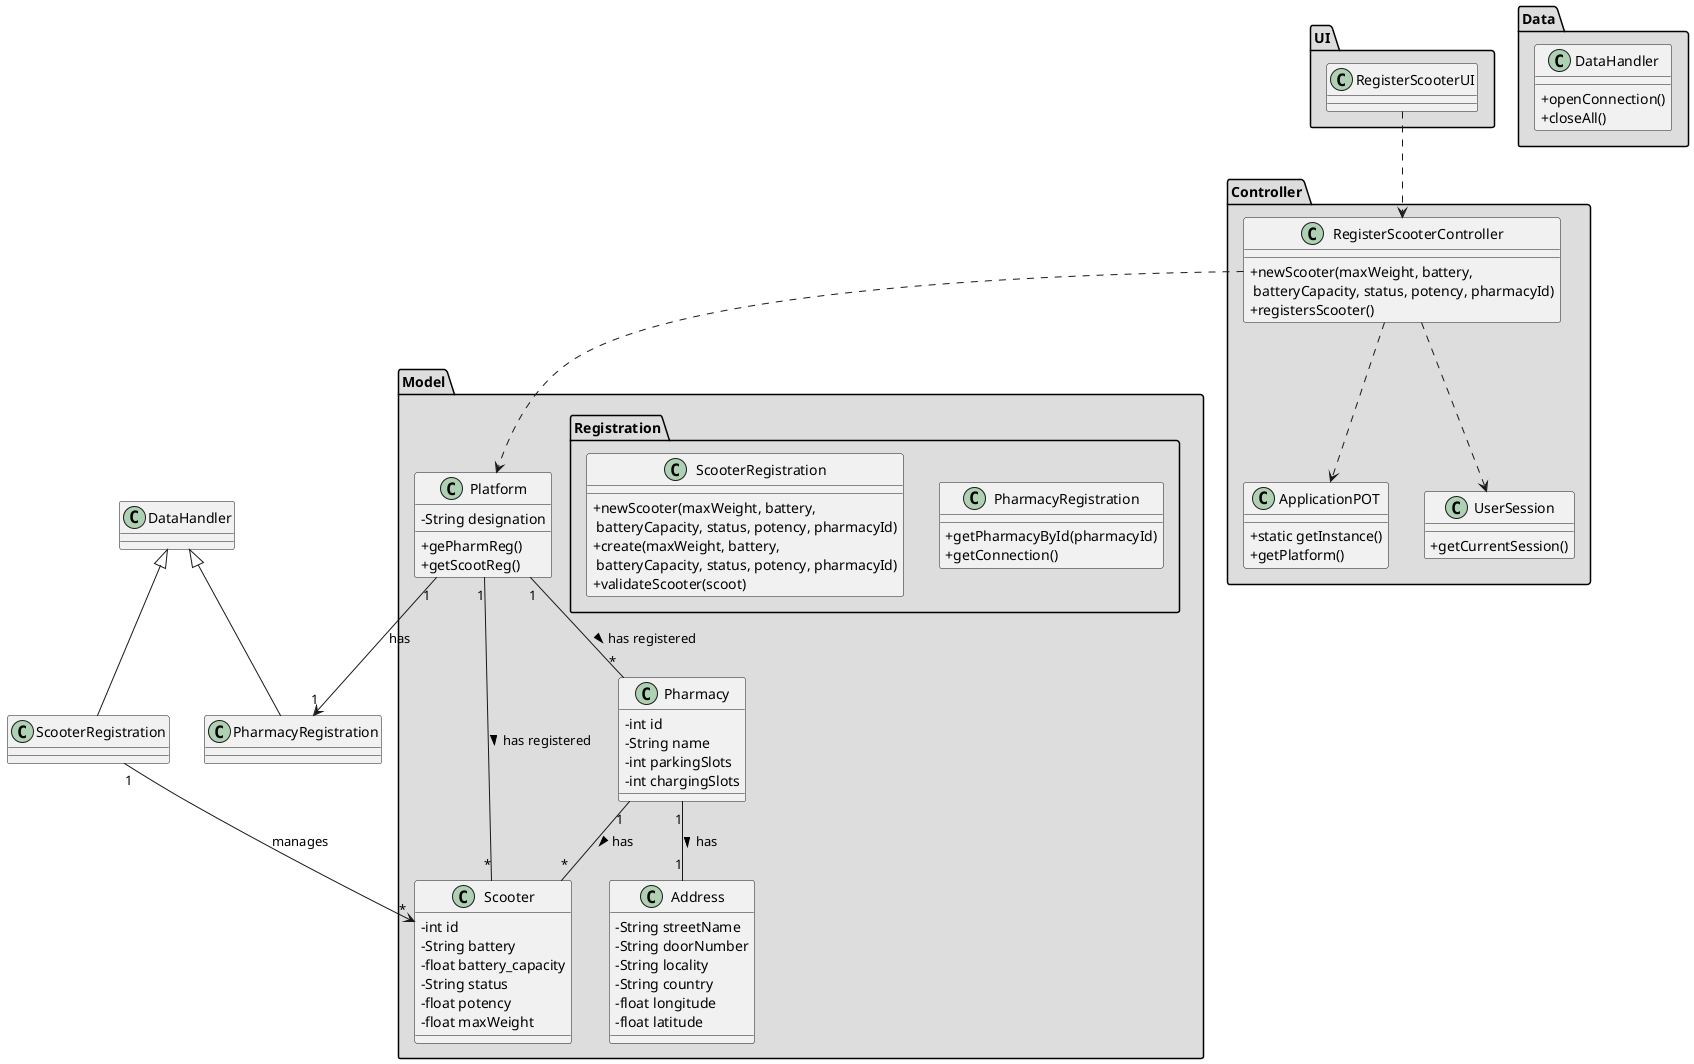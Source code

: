 @startuml
skinparam classAttributeIconSize 0

package "UI" #DDDDDD {
class RegisterScooterUI{

}
}


package "Controller" #DDDDDD {
class RegisterScooterController{
+newScooter(maxWeight, battery,\n batteryCapacity, status, potency, pharmacyId)
+registersScooter()
}

class ApplicationPOT
{
  +static getInstance()
  +getPlatform()
}

class UserSession
{
  +getCurrentSession()
}
}


package "Model" #DDDDDD {
class Platform {
  -String designation
  +gePharmReg()
  +getScootReg()
}
package "Registration" #DDDDDD {
 class PharmacyRegistration{
     +getPharmacyById(pharmacyId)
     +getConnection()
 }

 class ScooterRegistration{
      +newScooter(maxWeight, battery,\n batteryCapacity, status, potency, pharmacyId)
      +create(maxWeight, battery,\n batteryCapacity, status, potency, pharmacyId)
      +validateScooter(scoot)
  }
 }
}

package "Model" #DDDDDD {
class Scooter{
  -int id
  -String battery
  -float battery_capacity
  -String status
  -float potency
  -float maxWeight
}

class Address{
-String streetName
-String doorNumber
-String locality
-String country
-float longitude
-float latitude
}

class Pharmacy {
  -int id
  -String name
  -int parkingSlots
  -int chargingSlots
}

}


package "Data" #DDDDDD {
class DataHandler{
    +openConnection()
    +closeAll()
}
}

class PharmacyRegistration extends DataHandler
class ScooterRegistration extends DataHandler

RegisterScooterUI ..> RegisterScooterController
RegisterScooterController ..> Platform
RegisterScooterController ..> ApplicationPOT
RegisterScooterController ..> UserSession
Platform "1" --> "1" PharmacyRegistration : has
ScooterRegistration "1" --> "*" Scooter : manages

Platform "1" -- "*" Pharmacy : has registered >
Platform "1" -- "*" Scooter : has registered >

Pharmacy "1" -- "*" Scooter : has >
Pharmacy "1" -- "1" Address : has >

@enduml